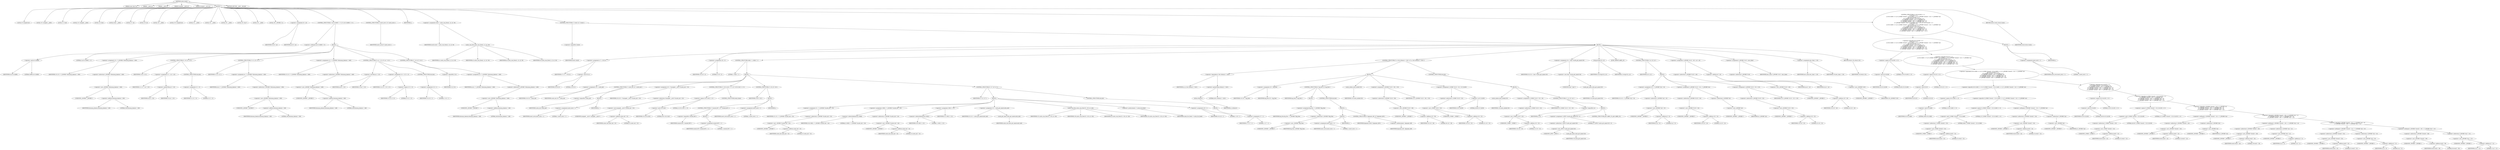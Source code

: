 digraph cache_insert {  
"1000117" [label = "(METHOD,cache_insert)" ]
"1000118" [label = "(PARAM,const char *a1)" ]
"1000119" [label = "(PARAM,__int64 a2)" ]
"1000120" [label = "(PARAM,__int64 a3)" ]
"1000121" [label = "(PARAM,unsigned __int64 a4)" ]
"1000122" [label = "(PARAM,unsigned __int16 a5)" ]
"1000123" [label = "(BLOCK,,)" ]
"1000124" [label = "(LOCAL,v9: unsigned int)" ]
"1000125" [label = "(LOCAL,v10: unsigned __int64)" ]
"1000126" [label = "(LOCAL,v11: bool)" ]
"1000127" [label = "(LOCAL,v13: unsigned __int64)" ]
"1000128" [label = "(LOCAL,v14: bool)" ]
"1000129" [label = "(LOCAL,result: __int64)" ]
"1000130" [label = "(LOCAL,v17: int)" ]
"1000131" [label = "(LOCAL,v18: int)" ]
"1000132" [label = "(LOCAL,v19: __int64)" ]
"1000133" [label = "(LOCAL,v20: unsigned int)" ]
"1000134" [label = "(LOCAL,v21: __int64)" ]
"1000135" [label = "(LOCAL,v22: __int64)" ]
"1000136" [label = "(LOCAL,v23: __int64)" ]
"1000137" [label = "(LOCAL,v24: char *)" ]
"1000138" [label = "(LOCAL,v25: __int64)" ]
"1000139" [label = "(LOCAL,v26: _QWORD [ 2 ])" ]
"1000140" [label = "(<operator>.assignment,v9 = a5)" ]
"1000141" [label = "(IDENTIFIER,v9,v9 = a5)" ]
"1000142" [label = "(IDENTIFIER,a5,v9 = a5)" ]
"1000143" [label = "(CONTROL_STRUCTURE,if ( (a5 & 0x980) != 0 ),if ( (a5 & 0x980) != 0 ))" ]
"1000144" [label = "(<operator>.notEquals,(a5 & 0x980) != 0)" ]
"1000145" [label = "(<operator>.and,a5 & 0x980)" ]
"1000146" [label = "(IDENTIFIER,a5,a5 & 0x980)" ]
"1000147" [label = "(LITERAL,0x980,a5 & 0x980)" ]
"1000148" [label = "(LITERAL,0,(a5 & 0x980) != 0)" ]
"1000149" [label = "(BLOCK,,)" ]
"1000150" [label = "(<operator>.assignment,v10 = *(_QWORD *)(dnsmasq_daemon + 456))" ]
"1000151" [label = "(IDENTIFIER,v10,v10 = *(_QWORD *)(dnsmasq_daemon + 456))" ]
"1000152" [label = "(<operator>.indirection,*(_QWORD *)(dnsmasq_daemon + 456))" ]
"1000153" [label = "(<operator>.cast,(_QWORD *)(dnsmasq_daemon + 456))" ]
"1000154" [label = "(UNKNOWN,_QWORD *,_QWORD *)" ]
"1000155" [label = "(<operator>.addition,dnsmasq_daemon + 456)" ]
"1000156" [label = "(IDENTIFIER,dnsmasq_daemon,dnsmasq_daemon + 456)" ]
"1000157" [label = "(LITERAL,456,dnsmasq_daemon + 456)" ]
"1000158" [label = "(CONTROL_STRUCTURE,if ( v10 ),if ( v10 ))" ]
"1000159" [label = "(IDENTIFIER,v10,if ( v10 ))" ]
"1000160" [label = "(<operator>.assignment,v11 = a4 > v10)" ]
"1000161" [label = "(IDENTIFIER,v11,v11 = a4 > v10)" ]
"1000162" [label = "(<operator>.greaterThan,a4 > v10)" ]
"1000163" [label = "(IDENTIFIER,a4,a4 > v10)" ]
"1000164" [label = "(IDENTIFIER,v10,a4 > v10)" ]
"1000165" [label = "(CONTROL_STRUCTURE,else,else)" ]
"1000166" [label = "(<operator>.assignment,v11 = 0)" ]
"1000167" [label = "(IDENTIFIER,v11,v11 = 0)" ]
"1000168" [label = "(LITERAL,0,v11 = 0)" ]
"1000169" [label = "(CONTROL_STRUCTURE,if ( v11 ),if ( v11 ))" ]
"1000170" [label = "(IDENTIFIER,v11,if ( v11 ))" ]
"1000171" [label = "(<operator>.assignment,a4 = *(_QWORD *)(dnsmasq_daemon + 456))" ]
"1000172" [label = "(IDENTIFIER,a4,a4 = *(_QWORD *)(dnsmasq_daemon + 456))" ]
"1000173" [label = "(<operator>.indirection,*(_QWORD *)(dnsmasq_daemon + 456))" ]
"1000174" [label = "(<operator>.cast,(_QWORD *)(dnsmasq_daemon + 456))" ]
"1000175" [label = "(UNKNOWN,_QWORD *,_QWORD *)" ]
"1000176" [label = "(<operator>.addition,dnsmasq_daemon + 456)" ]
"1000177" [label = "(IDENTIFIER,dnsmasq_daemon,dnsmasq_daemon + 456)" ]
"1000178" [label = "(LITERAL,456,dnsmasq_daemon + 456)" ]
"1000179" [label = "(<operator>.assignment,v13 = *(_QWORD *)(dnsmasq_daemon + 448))" ]
"1000180" [label = "(IDENTIFIER,v13,v13 = *(_QWORD *)(dnsmasq_daemon + 448))" ]
"1000181" [label = "(<operator>.indirection,*(_QWORD *)(dnsmasq_daemon + 448))" ]
"1000182" [label = "(<operator>.cast,(_QWORD *)(dnsmasq_daemon + 448))" ]
"1000183" [label = "(UNKNOWN,_QWORD *,_QWORD *)" ]
"1000184" [label = "(<operator>.addition,dnsmasq_daemon + 448)" ]
"1000185" [label = "(IDENTIFIER,dnsmasq_daemon,dnsmasq_daemon + 448)" ]
"1000186" [label = "(LITERAL,448,dnsmasq_daemon + 448)" ]
"1000187" [label = "(CONTROL_STRUCTURE,if ( a4 < v13 ),if ( a4 < v13 ))" ]
"1000188" [label = "(<operator>.lessThan,a4 < v13)" ]
"1000189" [label = "(IDENTIFIER,a4,a4 < v13)" ]
"1000190" [label = "(IDENTIFIER,v13,a4 < v13)" ]
"1000191" [label = "(<operator>.assignment,v14 = v13 == 0)" ]
"1000192" [label = "(IDENTIFIER,v14,v14 = v13 == 0)" ]
"1000193" [label = "(<operator>.equals,v13 == 0)" ]
"1000194" [label = "(IDENTIFIER,v13,v13 == 0)" ]
"1000195" [label = "(LITERAL,0,v13 == 0)" ]
"1000196" [label = "(CONTROL_STRUCTURE,else,else)" ]
"1000197" [label = "(<operator>.assignment,v14 = 1)" ]
"1000198" [label = "(IDENTIFIER,v14,v14 = 1)" ]
"1000199" [label = "(LITERAL,1,v14 = 1)" ]
"1000200" [label = "(CONTROL_STRUCTURE,if ( !v14 ),if ( !v14 ))" ]
"1000201" [label = "(<operator>.logicalNot,!v14)" ]
"1000202" [label = "(IDENTIFIER,v14,!v14)" ]
"1000203" [label = "(<operator>.assignment,a4 = *(_QWORD *)(dnsmasq_daemon + 448))" ]
"1000204" [label = "(IDENTIFIER,a4,a4 = *(_QWORD *)(dnsmasq_daemon + 448))" ]
"1000205" [label = "(<operator>.indirection,*(_QWORD *)(dnsmasq_daemon + 448))" ]
"1000206" [label = "(<operator>.cast,(_QWORD *)(dnsmasq_daemon + 448))" ]
"1000207" [label = "(UNKNOWN,_QWORD *,_QWORD *)" ]
"1000208" [label = "(<operator>.addition,dnsmasq_daemon + 448)" ]
"1000209" [label = "(IDENTIFIER,dnsmasq_daemon,dnsmasq_daemon + 448)" ]
"1000210" [label = "(LITERAL,448,dnsmasq_daemon + 448)" ]
"1000211" [label = "(CONTROL_STRUCTURE,if ( insert_error ),if ( insert_error ))" ]
"1000212" [label = "(IDENTIFIER,insert_error,if ( insert_error ))" ]
"1000213" [label = "(IDENTIFIER,L,)" ]
"1000214" [label = "(<operator>.assignment,result = cache_scan_free(a1, a2, a3, v9))" ]
"1000215" [label = "(IDENTIFIER,result,result = cache_scan_free(a1, a2, a3, v9))" ]
"1000216" [label = "(cache_scan_free,cache_scan_free(a1, a2, a3, v9))" ]
"1000217" [label = "(IDENTIFIER,a1,cache_scan_free(a1, a2, a3, v9))" ]
"1000218" [label = "(IDENTIFIER,a2,cache_scan_free(a1, a2, a3, v9))" ]
"1000219" [label = "(IDENTIFIER,a3,cache_scan_free(a1, a2, a3, v9))" ]
"1000220" [label = "(IDENTIFIER,v9,cache_scan_free(a1, a2, a3, v9))" ]
"1000221" [label = "(CONTROL_STRUCTURE,if ( !result ),if ( !result ))" ]
"1000222" [label = "(<operator>.logicalNot,!result)" ]
"1000223" [label = "(IDENTIFIER,result,!result)" ]
"1000224" [label = "(BLOCK,,)" ]
"1000225" [label = "(<operator>.assignment,v17 = v9 & 4)" ]
"1000226" [label = "(IDENTIFIER,v17,v17 = v9 & 4)" ]
"1000227" [label = "(<operator>.and,v9 & 4)" ]
"1000228" [label = "(IDENTIFIER,v9,v9 & 4)" ]
"1000229" [label = "(LITERAL,4,v9 & 4)" ]
"1000230" [label = "(<operator>.assignment,v18 = 0)" ]
"1000231" [label = "(IDENTIFIER,v18,v18 = 0)" ]
"1000232" [label = "(LITERAL,0,v18 = 0)" ]
"1000233" [label = "(CONTROL_STRUCTURE,while ( 1 ),while ( 1 ))" ]
"1000234" [label = "(LITERAL,1,while ( 1 ))" ]
"1000235" [label = "(BLOCK,,)" ]
"1000236" [label = "(<operator>.assignment,v19 = cache_tail)" ]
"1000237" [label = "(IDENTIFIER,v19,v19 = cache_tail)" ]
"1000238" [label = "(IDENTIFIER,cache_tail,v19 = cache_tail)" ]
"1000239" [label = "(CONTROL_STRUCTURE,if ( !cache_tail ),if ( !cache_tail ))" ]
"1000240" [label = "(<operator>.logicalNot,!cache_tail)" ]
"1000241" [label = "(IDENTIFIER,cache_tail,!cache_tail)" ]
"1000242" [label = "(BLOCK,,)" ]
"1000243" [label = "(<operator>.assignment,insert_error = 1)" ]
"1000244" [label = "(IDENTIFIER,insert_error,insert_error = 1)" ]
"1000245" [label = "(LITERAL,1,insert_error = 1)" ]
"1000246" [label = "(IDENTIFIER,L,)" ]
"1000247" [label = "(<operator>.assignment,v20 = *(unsigned __int16 *)(cache_tail + 52))" ]
"1000248" [label = "(IDENTIFIER,v20,v20 = *(unsigned __int16 *)(cache_tail + 52))" ]
"1000249" [label = "(<operator>.indirection,*(unsigned __int16 *)(cache_tail + 52))" ]
"1000250" [label = "(<operator>.cast,(unsigned __int16 *)(cache_tail + 52))" ]
"1000251" [label = "(UNKNOWN,unsigned __int16 *,unsigned __int16 *)" ]
"1000252" [label = "(<operator>.addition,cache_tail + 52)" ]
"1000253" [label = "(IDENTIFIER,cache_tail,cache_tail + 52)" ]
"1000254" [label = "(LITERAL,52,cache_tail + 52)" ]
"1000255" [label = "(CONTROL_STRUCTURE,if ( (v20 & 0xC) == 0 ),if ( (v20 & 0xC) == 0 ))" ]
"1000256" [label = "(<operator>.equals,(v20 & 0xC) == 0)" ]
"1000257" [label = "(<operator>.and,v20 & 0xC)" ]
"1000258" [label = "(IDENTIFIER,v20,v20 & 0xC)" ]
"1000259" [label = "(LITERAL,0xC,v20 & 0xC)" ]
"1000260" [label = "(LITERAL,0,(v20 & 0xC) == 0)" ]
"1000261" [label = "(CONTROL_STRUCTURE,break;,break;)" ]
"1000262" [label = "(CONTROL_STRUCTURE,if ( v18 ),if ( v18 ))" ]
"1000263" [label = "(IDENTIFIER,v18,if ( v18 ))" ]
"1000264" [label = "(BLOCK,,)" ]
"1000265" [label = "(CONTROL_STRUCTURE,if ( !warned_9671 ),if ( !warned_9671 ))" ]
"1000266" [label = "(<operator>.logicalNot,!warned_9671)" ]
"1000267" [label = "(IDENTIFIER,warned_9671,!warned_9671)" ]
"1000268" [label = "(BLOCK,,)" ]
"1000269" [label = "(<operator>.assignment,warned_9671 = 1)" ]
"1000270" [label = "(IDENTIFIER,warned_9671,warned_9671 = 1)" ]
"1000271" [label = "(LITERAL,1,warned_9671 = 1)" ]
"1000272" [label = "(<operator>.assignment,insert_error = 1)" ]
"1000273" [label = "(IDENTIFIER,insert_error,insert_error = 1)" ]
"1000274" [label = "(LITERAL,1,insert_error = 1)" ]
"1000275" [label = "(IDENTIFIER,L,)" ]
"1000276" [label = "(CONTROL_STRUCTURE,if ( v17 ),if ( v17 ))" ]
"1000277" [label = "(IDENTIFIER,v17,if ( v17 ))" ]
"1000278" [label = "(BLOCK,,)" ]
"1000279" [label = "(<operator>.assignment,v21 = *(_QWORD *)(cache_tail + 32))" ]
"1000280" [label = "(IDENTIFIER,v21,v21 = *(_QWORD *)(cache_tail + 32))" ]
"1000281" [label = "(<operator>.indirection,*(_QWORD *)(cache_tail + 32))" ]
"1000282" [label = "(<operator>.cast,(_QWORD *)(cache_tail + 32))" ]
"1000283" [label = "(UNKNOWN,_QWORD *,_QWORD *)" ]
"1000284" [label = "(<operator>.addition,cache_tail + 32)" ]
"1000285" [label = "(IDENTIFIER,cache_tail,cache_tail + 32)" ]
"1000286" [label = "(LITERAL,32,cache_tail + 32)" ]
"1000287" [label = "(<operator>.assignment,v26[0] = *(_QWORD *)(cache_tail + 24))" ]
"1000288" [label = "(<operator>.indirectIndexAccess,v26[0])" ]
"1000289" [label = "(IDENTIFIER,v26,v26[0] = *(_QWORD *)(cache_tail + 24))" ]
"1000290" [label = "(LITERAL,0,v26[0] = *(_QWORD *)(cache_tail + 24))" ]
"1000291" [label = "(<operator>.indirection,*(_QWORD *)(cache_tail + 24))" ]
"1000292" [label = "(<operator>.cast,(_QWORD *)(cache_tail + 24))" ]
"1000293" [label = "(UNKNOWN,_QWORD *,_QWORD *)" ]
"1000294" [label = "(<operator>.addition,cache_tail + 24)" ]
"1000295" [label = "(IDENTIFIER,cache_tail,cache_tail + 24)" ]
"1000296" [label = "(LITERAL,24,cache_tail + 24)" ]
"1000297" [label = "(<operator>.assignment,v26[1] = v21)" ]
"1000298" [label = "(<operator>.indirectIndexAccess,v26[1])" ]
"1000299" [label = "(IDENTIFIER,v26,v26[1] = v21)" ]
"1000300" [label = "(LITERAL,1,v26[1] = v21)" ]
"1000301" [label = "(IDENTIFIER,v21,v26[1] = v21)" ]
"1000302" [label = "(<operator>.assignment,v22 = cache_get_name(cache_tail))" ]
"1000303" [label = "(IDENTIFIER,v22,v22 = cache_get_name(cache_tail))" ]
"1000304" [label = "(cache_get_name,cache_get_name(cache_tail))" ]
"1000305" [label = "(IDENTIFIER,cache_tail,cache_get_name(cache_tail))" ]
"1000306" [label = "(cache_scan_free,cache_scan_free(v22, v26, a3, v20))" ]
"1000307" [label = "(IDENTIFIER,v22,cache_scan_free(v22, v26, a3, v20))" ]
"1000308" [label = "(IDENTIFIER,v26,cache_scan_free(v22, v26, a3, v20))" ]
"1000309" [label = "(IDENTIFIER,a3,cache_scan_free(v22, v26, a3, v20))" ]
"1000310" [label = "(IDENTIFIER,v20,cache_scan_free(v22, v26, a3, v20))" ]
"1000311" [label = "(<operator>.preIncrement,++cache_live_freed)" ]
"1000312" [label = "(IDENTIFIER,cache_live_freed,++cache_live_freed)" ]
"1000313" [label = "(<operator>.assignment,v18 = 1)" ]
"1000314" [label = "(IDENTIFIER,v18,v18 = 1)" ]
"1000315" [label = "(LITERAL,1,v18 = 1)" ]
"1000316" [label = "(CONTROL_STRUCTURE,else,else)" ]
"1000317" [label = "(BLOCK,,)" ]
"1000318" [label = "(<operator>.assignment,v17 = 1)" ]
"1000319" [label = "(IDENTIFIER,v17,v17 = 1)" ]
"1000320" [label = "(LITERAL,1,v17 = 1)" ]
"1000321" [label = "(CONTROL_STRUCTURE,if ( a1 && strlen(a1) > 0x31 ),if ( a1 && strlen(a1) > 0x31 ))" ]
"1000322" [label = "(<operator>.logicalAnd,a1 && strlen(a1) > 0x31)" ]
"1000323" [label = "(IDENTIFIER,a1,a1 && strlen(a1) > 0x31)" ]
"1000324" [label = "(<operator>.greaterThan,strlen(a1) > 0x31)" ]
"1000325" [label = "(strlen,strlen(a1))" ]
"1000326" [label = "(IDENTIFIER,a1,strlen(a1))" ]
"1000327" [label = "(LITERAL,0x31,strlen(a1) > 0x31)" ]
"1000328" [label = "(BLOCK,,)" ]
"1000329" [label = "(<operator>.assignment,v23 = big_free)" ]
"1000330" [label = "(IDENTIFIER,v23,v23 = big_free)" ]
"1000331" [label = "(IDENTIFIER,big_free,v23 = big_free)" ]
"1000332" [label = "(CONTROL_STRUCTURE,if ( big_free ),if ( big_free ))" ]
"1000333" [label = "(IDENTIFIER,big_free,if ( big_free ))" ]
"1000334" [label = "(BLOCK,,)" ]
"1000335" [label = "(<operator>.assignment,big_free = *(_QWORD *)big_free)" ]
"1000336" [label = "(IDENTIFIER,big_free,big_free = *(_QWORD *)big_free)" ]
"1000337" [label = "(<operator>.indirection,*(_QWORD *)big_free)" ]
"1000338" [label = "(<operator>.cast,(_QWORD *)big_free)" ]
"1000339" [label = "(UNKNOWN,_QWORD *,_QWORD *)" ]
"1000340" [label = "(IDENTIFIER,big_free,(_QWORD *)big_free)" ]
"1000341" [label = "(CONTROL_STRUCTURE,else,else)" ]
"1000342" [label = "(BLOCK,,)" ]
"1000343" [label = "(BLOCK,,)" ]
"1000344" [label = "(<operator>.assignment,insert_error = 1)" ]
"1000345" [label = "(IDENTIFIER,insert_error,insert_error = 1)" ]
"1000346" [label = "(LITERAL,1,insert_error = 1)" ]
"1000347" [label = "(IDENTIFIER,L,)" ]
"1000348" [label = "(CONTROL_STRUCTURE,if ( bignames_left ),if ( bignames_left ))" ]
"1000349" [label = "(IDENTIFIER,bignames_left,if ( bignames_left ))" ]
"1000350" [label = "(<operator>.preDecrement,--bignames_left)" ]
"1000351" [label = "(IDENTIFIER,bignames_left,--bignames_left)" ]
"1000352" [label = "(cache_unlink,cache_unlink(v19))" ]
"1000353" [label = "(IDENTIFIER,v19,cache_unlink(v19))" ]
"1000354" [label = "(<operator>.assignment,*(_QWORD *)(v19 + 56) = v23)" ]
"1000355" [label = "(<operator>.indirection,*(_QWORD *)(v19 + 56))" ]
"1000356" [label = "(<operator>.cast,(_QWORD *)(v19 + 56))" ]
"1000357" [label = "(UNKNOWN,_QWORD *,_QWORD *)" ]
"1000358" [label = "(<operator>.addition,v19 + 56)" ]
"1000359" [label = "(IDENTIFIER,v19,v19 + 56)" ]
"1000360" [label = "(LITERAL,56,v19 + 56)" ]
"1000361" [label = "(IDENTIFIER,v23,*(_QWORD *)(v19 + 56) = v23)" ]
"1000362" [label = "(<operator>.assignment,*(_WORD *)(v19 + 52) = v9 | 0x200)" ]
"1000363" [label = "(<operator>.indirection,*(_WORD *)(v19 + 52))" ]
"1000364" [label = "(<operator>.cast,(_WORD *)(v19 + 52))" ]
"1000365" [label = "(UNKNOWN,_WORD *,_WORD *)" ]
"1000366" [label = "(<operator>.addition,v19 + 52)" ]
"1000367" [label = "(IDENTIFIER,v19,v19 + 52)" ]
"1000368" [label = "(LITERAL,52,v19 + 52)" ]
"1000369" [label = "(<operator>.or,v9 | 0x200)" ]
"1000370" [label = "(IDENTIFIER,v9,v9 | 0x200)" ]
"1000371" [label = "(LITERAL,0x200,v9 | 0x200)" ]
"1000372" [label = "(CONTROL_STRUCTURE,else,else)" ]
"1000373" [label = "(BLOCK,,)" ]
"1000374" [label = "(cache_unlink,cache_unlink(v19))" ]
"1000375" [label = "(IDENTIFIER,v19,cache_unlink(v19))" ]
"1000376" [label = "(<operator>.assignment,*(_WORD *)(v19 + 52) = v9)" ]
"1000377" [label = "(<operator>.indirection,*(_WORD *)(v19 + 52))" ]
"1000378" [label = "(<operator>.cast,(_WORD *)(v19 + 52))" ]
"1000379" [label = "(UNKNOWN,_WORD *,_WORD *)" ]
"1000380" [label = "(<operator>.addition,v19 + 52)" ]
"1000381" [label = "(IDENTIFIER,v19,v19 + 52)" ]
"1000382" [label = "(LITERAL,52,v19 + 52)" ]
"1000383" [label = "(IDENTIFIER,v9,*(_WORD *)(v19 + 52) = v9)" ]
"1000384" [label = "(CONTROL_STRUCTURE,if ( !a1 ),if ( !a1 ))" ]
"1000385" [label = "(<operator>.logicalNot,!a1)" ]
"1000386" [label = "(IDENTIFIER,a1,!a1)" ]
"1000387" [label = "(BLOCK,,)" ]
"1000388" [label = "(<operator>.assignment,*(_BYTE *)cache_get_name(v19) = 0)" ]
"1000389" [label = "(<operator>.indirection,*(_BYTE *)cache_get_name(v19))" ]
"1000390" [label = "(<operator>.cast,(_BYTE *)cache_get_name(v19))" ]
"1000391" [label = "(UNKNOWN,_BYTE *,_BYTE *)" ]
"1000392" [label = "(cache_get_name,cache_get_name(v19))" ]
"1000393" [label = "(IDENTIFIER,v19,cache_get_name(v19))" ]
"1000394" [label = "(LITERAL,0,*(_BYTE *)cache_get_name(v19) = 0)" ]
"1000395" [label = "(CONTROL_STRUCTURE,goto LABEL_55;,goto LABEL_55;)" ]
"1000396" [label = "(<operator>.assignment,v24 = (char *)cache_get_name(v19))" ]
"1000397" [label = "(IDENTIFIER,v24,v24 = (char *)cache_get_name(v19))" ]
"1000398" [label = "(<operator>.cast,(char *)cache_get_name(v19))" ]
"1000399" [label = "(UNKNOWN,char *,char *)" ]
"1000400" [label = "(cache_get_name,cache_get_name(v19))" ]
"1000401" [label = "(IDENTIFIER,v19,cache_get_name(v19))" ]
"1000402" [label = "(strcpy,strcpy(v24, a1))" ]
"1000403" [label = "(IDENTIFIER,v24,strcpy(v24, a1))" ]
"1000404" [label = "(IDENTIFIER,a1,strcpy(v24, a1))" ]
"1000405" [label = "(JUMP_TARGET,LABEL_55)" ]
"1000406" [label = "(CONTROL_STRUCTURE,if ( a2 ),if ( a2 ))" ]
"1000407" [label = "(IDENTIFIER,a2,if ( a2 ))" ]
"1000408" [label = "(BLOCK,,)" ]
"1000409" [label = "(<operator>.assignment,v25 = *(_QWORD *)(a2 + 8))" ]
"1000410" [label = "(IDENTIFIER,v25,v25 = *(_QWORD *)(a2 + 8))" ]
"1000411" [label = "(<operator>.indirection,*(_QWORD *)(a2 + 8))" ]
"1000412" [label = "(<operator>.cast,(_QWORD *)(a2 + 8))" ]
"1000413" [label = "(UNKNOWN,_QWORD *,_QWORD *)" ]
"1000414" [label = "(<operator>.addition,a2 + 8)" ]
"1000415" [label = "(IDENTIFIER,a2,a2 + 8)" ]
"1000416" [label = "(LITERAL,8,a2 + 8)" ]
"1000417" [label = "(<operator>.assignment,*(_QWORD *)(v19 + 24) = *(_QWORD *)a2)" ]
"1000418" [label = "(<operator>.indirection,*(_QWORD *)(v19 + 24))" ]
"1000419" [label = "(<operator>.cast,(_QWORD *)(v19 + 24))" ]
"1000420" [label = "(UNKNOWN,_QWORD *,_QWORD *)" ]
"1000421" [label = "(<operator>.addition,v19 + 24)" ]
"1000422" [label = "(IDENTIFIER,v19,v19 + 24)" ]
"1000423" [label = "(LITERAL,24,v19 + 24)" ]
"1000424" [label = "(<operator>.indirection,*(_QWORD *)a2)" ]
"1000425" [label = "(<operator>.cast,(_QWORD *)a2)" ]
"1000426" [label = "(UNKNOWN,_QWORD *,_QWORD *)" ]
"1000427" [label = "(IDENTIFIER,a2,(_QWORD *)a2)" ]
"1000428" [label = "(<operator>.assignment,*(_QWORD *)(v19 + 32) = v25)" ]
"1000429" [label = "(<operator>.indirection,*(_QWORD *)(v19 + 32))" ]
"1000430" [label = "(<operator>.cast,(_QWORD *)(v19 + 32))" ]
"1000431" [label = "(UNKNOWN,_QWORD *,_QWORD *)" ]
"1000432" [label = "(<operator>.addition,v19 + 32)" ]
"1000433" [label = "(IDENTIFIER,v19,v19 + 32)" ]
"1000434" [label = "(LITERAL,32,v19 + 32)" ]
"1000435" [label = "(IDENTIFIER,v25,*(_QWORD *)(v19 + 32) = v25)" ]
"1000436" [label = "(<operator>.assignment,*(_QWORD *)(v19 + 40) = a4 + a3)" ]
"1000437" [label = "(<operator>.indirection,*(_QWORD *)(v19 + 40))" ]
"1000438" [label = "(<operator>.cast,(_QWORD *)(v19 + 40))" ]
"1000439" [label = "(UNKNOWN,_QWORD *,_QWORD *)" ]
"1000440" [label = "(<operator>.addition,v19 + 40)" ]
"1000441" [label = "(IDENTIFIER,v19,v19 + 40)" ]
"1000442" [label = "(LITERAL,40,v19 + 40)" ]
"1000443" [label = "(<operator>.addition,a4 + a3)" ]
"1000444" [label = "(IDENTIFIER,a4,a4 + a3)" ]
"1000445" [label = "(IDENTIFIER,a3,a4 + a3)" ]
"1000446" [label = "(<operator>.assignment,*(_QWORD *)v19 = new_chain)" ]
"1000447" [label = "(<operator>.indirection,*(_QWORD *)v19)" ]
"1000448" [label = "(<operator>.cast,(_QWORD *)v19)" ]
"1000449" [label = "(UNKNOWN,_QWORD *,_QWORD *)" ]
"1000450" [label = "(IDENTIFIER,v19,(_QWORD *)v19)" ]
"1000451" [label = "(IDENTIFIER,new_chain,*(_QWORD *)v19 = new_chain)" ]
"1000452" [label = "(<operator>.assignment,new_chain = v19)" ]
"1000453" [label = "(IDENTIFIER,new_chain,new_chain = v19)" ]
"1000454" [label = "(IDENTIFIER,v19,new_chain = v19)" ]
"1000455" [label = "(RETURN,return v19;,return v19;)" ]
"1000456" [label = "(IDENTIFIER,v19,return v19;)" ]
"1000457" [label = "(CONTROL_STRUCTURE,if ( (v9 & 0x180) == 0\n    || (v9 & 8) == 0\n    || ((v9 & 0x80) == 0 || (*(_WORD *)(result + 52) & 0x80) == 0 || *(_DWORD *)(result + 24) != *(_DWORD *)a2)\n    && ((v9 & 0x100) == 0\n     || (*(_WORD *)(result + 52) & 0x100) == 0\n     || *(_DWORD *)(result + 24) != *(_DWORD *)a2\n     || *(_DWORD *)(result + 28) != *(_DWORD *)(a2 + 4)\n     || *(_DWORD *)(result + 32) != *(_DWORD *)(a2 + 8)\n     || *(_DWORD *)(result + 36) != *(_DWORD *)(a2 + 12)) ),if ( (v9 & 0x180) == 0\n    || (v9 & 8) == 0\n    || ((v9 & 0x80) == 0 || (*(_WORD *)(result + 52) & 0x80) == 0 || *(_DWORD *)(result + 24) != *(_DWORD *)a2)\n    && ((v9 & 0x100) == 0\n     || (*(_WORD *)(result + 52) & 0x100) == 0\n     || *(_DWORD *)(result + 24) != *(_DWORD *)a2\n     || *(_DWORD *)(result + 28) != *(_DWORD *)(a2 + 4)\n     || *(_DWORD *)(result + 32) != *(_DWORD *)(a2 + 8)\n     || *(_DWORD *)(result + 36) != *(_DWORD *)(a2 + 12)) ))" ]
"1000458" [label = "(<operator>.logicalOr,(v9 & 0x180) == 0\n    || (v9 & 8) == 0\n    || ((v9 & 0x80) == 0 || (*(_WORD *)(result + 52) & 0x80) == 0 || *(_DWORD *)(result + 24) != *(_DWORD *)a2)\n    && ((v9 & 0x100) == 0\n     || (*(_WORD *)(result + 52) & 0x100) == 0\n     || *(_DWORD *)(result + 24) != *(_DWORD *)a2\n     || *(_DWORD *)(result + 28) != *(_DWORD *)(a2 + 4)\n     || *(_DWORD *)(result + 32) != *(_DWORD *)(a2 + 8)\n     || *(_DWORD *)(result + 36) != *(_DWORD *)(a2 + 12)))" ]
"1000459" [label = "(<operator>.equals,(v9 & 0x180) == 0)" ]
"1000460" [label = "(<operator>.and,v9 & 0x180)" ]
"1000461" [label = "(IDENTIFIER,v9,v9 & 0x180)" ]
"1000462" [label = "(LITERAL,0x180,v9 & 0x180)" ]
"1000463" [label = "(LITERAL,0,(v9 & 0x180) == 0)" ]
"1000464" [label = "(<operator>.logicalOr,(v9 & 8) == 0\n    || ((v9 & 0x80) == 0 || (*(_WORD *)(result + 52) & 0x80) == 0 || *(_DWORD *)(result + 24) != *(_DWORD *)a2)\n    && ((v9 & 0x100) == 0\n     || (*(_WORD *)(result + 52) & 0x100) == 0\n     || *(_DWORD *)(result + 24) != *(_DWORD *)a2\n     || *(_DWORD *)(result + 28) != *(_DWORD *)(a2 + 4)\n     || *(_DWORD *)(result + 32) != *(_DWORD *)(a2 + 8)\n     || *(_DWORD *)(result + 36) != *(_DWORD *)(a2 + 12)))" ]
"1000465" [label = "(<operator>.equals,(v9 & 8) == 0)" ]
"1000466" [label = "(<operator>.and,v9 & 8)" ]
"1000467" [label = "(IDENTIFIER,v9,v9 & 8)" ]
"1000468" [label = "(LITERAL,8,v9 & 8)" ]
"1000469" [label = "(LITERAL,0,(v9 & 8) == 0)" ]
"1000470" [label = "(<operator>.logicalAnd,((v9 & 0x80) == 0 || (*(_WORD *)(result + 52) & 0x80) == 0 || *(_DWORD *)(result + 24) != *(_DWORD *)a2)\n    && ((v9 & 0x100) == 0\n     || (*(_WORD *)(result + 52) & 0x100) == 0\n     || *(_DWORD *)(result + 24) != *(_DWORD *)a2\n     || *(_DWORD *)(result + 28) != *(_DWORD *)(a2 + 4)\n     || *(_DWORD *)(result + 32) != *(_DWORD *)(a2 + 8)\n     || *(_DWORD *)(result + 36) != *(_DWORD *)(a2 + 12)))" ]
"1000471" [label = "(<operator>.logicalOr,(v9 & 0x80) == 0 || (*(_WORD *)(result + 52) & 0x80) == 0 || *(_DWORD *)(result + 24) != *(_DWORD *)a2)" ]
"1000472" [label = "(<operator>.equals,(v9 & 0x80) == 0)" ]
"1000473" [label = "(<operator>.and,v9 & 0x80)" ]
"1000474" [label = "(IDENTIFIER,v9,v9 & 0x80)" ]
"1000475" [label = "(LITERAL,0x80,v9 & 0x80)" ]
"1000476" [label = "(LITERAL,0,(v9 & 0x80) == 0)" ]
"1000477" [label = "(<operator>.logicalOr,(*(_WORD *)(result + 52) & 0x80) == 0 || *(_DWORD *)(result + 24) != *(_DWORD *)a2)" ]
"1000478" [label = "(<operator>.equals,(*(_WORD *)(result + 52) & 0x80) == 0)" ]
"1000479" [label = "(<operator>.and,*(_WORD *)(result + 52) & 0x80)" ]
"1000480" [label = "(<operator>.indirection,*(_WORD *)(result + 52))" ]
"1000481" [label = "(<operator>.cast,(_WORD *)(result + 52))" ]
"1000482" [label = "(UNKNOWN,_WORD *,_WORD *)" ]
"1000483" [label = "(<operator>.addition,result + 52)" ]
"1000484" [label = "(IDENTIFIER,result,result + 52)" ]
"1000485" [label = "(LITERAL,52,result + 52)" ]
"1000486" [label = "(LITERAL,0x80,*(_WORD *)(result + 52) & 0x80)" ]
"1000487" [label = "(LITERAL,0,(*(_WORD *)(result + 52) & 0x80) == 0)" ]
"1000488" [label = "(<operator>.notEquals,*(_DWORD *)(result + 24) != *(_DWORD *)a2)" ]
"1000489" [label = "(<operator>.indirection,*(_DWORD *)(result + 24))" ]
"1000490" [label = "(<operator>.cast,(_DWORD *)(result + 24))" ]
"1000491" [label = "(UNKNOWN,_DWORD *,_DWORD *)" ]
"1000492" [label = "(<operator>.addition,result + 24)" ]
"1000493" [label = "(IDENTIFIER,result,result + 24)" ]
"1000494" [label = "(LITERAL,24,result + 24)" ]
"1000495" [label = "(<operator>.indirection,*(_DWORD *)a2)" ]
"1000496" [label = "(<operator>.cast,(_DWORD *)a2)" ]
"1000497" [label = "(UNKNOWN,_DWORD *,_DWORD *)" ]
"1000498" [label = "(IDENTIFIER,a2,(_DWORD *)a2)" ]
"1000499" [label = "(<operator>.logicalOr,(v9 & 0x100) == 0\n     || (*(_WORD *)(result + 52) & 0x100) == 0\n     || *(_DWORD *)(result + 24) != *(_DWORD *)a2\n     || *(_DWORD *)(result + 28) != *(_DWORD *)(a2 + 4)\n     || *(_DWORD *)(result + 32) != *(_DWORD *)(a2 + 8)\n     || *(_DWORD *)(result + 36) != *(_DWORD *)(a2 + 12))" ]
"1000500" [label = "(<operator>.equals,(v9 & 0x100) == 0)" ]
"1000501" [label = "(<operator>.and,v9 & 0x100)" ]
"1000502" [label = "(IDENTIFIER,v9,v9 & 0x100)" ]
"1000503" [label = "(LITERAL,0x100,v9 & 0x100)" ]
"1000504" [label = "(LITERAL,0,(v9 & 0x100) == 0)" ]
"1000505" [label = "(<operator>.logicalOr,(*(_WORD *)(result + 52) & 0x100) == 0\n     || *(_DWORD *)(result + 24) != *(_DWORD *)a2\n     || *(_DWORD *)(result + 28) != *(_DWORD *)(a2 + 4)\n     || *(_DWORD *)(result + 32) != *(_DWORD *)(a2 + 8)\n     || *(_DWORD *)(result + 36) != *(_DWORD *)(a2 + 12))" ]
"1000506" [label = "(<operator>.equals,(*(_WORD *)(result + 52) & 0x100) == 0)" ]
"1000507" [label = "(<operator>.and,*(_WORD *)(result + 52) & 0x100)" ]
"1000508" [label = "(<operator>.indirection,*(_WORD *)(result + 52))" ]
"1000509" [label = "(<operator>.cast,(_WORD *)(result + 52))" ]
"1000510" [label = "(UNKNOWN,_WORD *,_WORD *)" ]
"1000511" [label = "(<operator>.addition,result + 52)" ]
"1000512" [label = "(IDENTIFIER,result,result + 52)" ]
"1000513" [label = "(LITERAL,52,result + 52)" ]
"1000514" [label = "(LITERAL,0x100,*(_WORD *)(result + 52) & 0x100)" ]
"1000515" [label = "(LITERAL,0,(*(_WORD *)(result + 52) & 0x100) == 0)" ]
"1000516" [label = "(<operator>.logicalOr,*(_DWORD *)(result + 24) != *(_DWORD *)a2\n     || *(_DWORD *)(result + 28) != *(_DWORD *)(a2 + 4)\n     || *(_DWORD *)(result + 32) != *(_DWORD *)(a2 + 8)\n     || *(_DWORD *)(result + 36) != *(_DWORD *)(a2 + 12))" ]
"1000517" [label = "(<operator>.notEquals,*(_DWORD *)(result + 24) != *(_DWORD *)a2)" ]
"1000518" [label = "(<operator>.indirection,*(_DWORD *)(result + 24))" ]
"1000519" [label = "(<operator>.cast,(_DWORD *)(result + 24))" ]
"1000520" [label = "(UNKNOWN,_DWORD *,_DWORD *)" ]
"1000521" [label = "(<operator>.addition,result + 24)" ]
"1000522" [label = "(IDENTIFIER,result,result + 24)" ]
"1000523" [label = "(LITERAL,24,result + 24)" ]
"1000524" [label = "(<operator>.indirection,*(_DWORD *)a2)" ]
"1000525" [label = "(<operator>.cast,(_DWORD *)a2)" ]
"1000526" [label = "(UNKNOWN,_DWORD *,_DWORD *)" ]
"1000527" [label = "(IDENTIFIER,a2,(_DWORD *)a2)" ]
"1000528" [label = "(<operator>.logicalOr,*(_DWORD *)(result + 28) != *(_DWORD *)(a2 + 4)\n     || *(_DWORD *)(result + 32) != *(_DWORD *)(a2 + 8)\n     || *(_DWORD *)(result + 36) != *(_DWORD *)(a2 + 12))" ]
"1000529" [label = "(<operator>.notEquals,*(_DWORD *)(result + 28) != *(_DWORD *)(a2 + 4))" ]
"1000530" [label = "(<operator>.indirection,*(_DWORD *)(result + 28))" ]
"1000531" [label = "(<operator>.cast,(_DWORD *)(result + 28))" ]
"1000532" [label = "(UNKNOWN,_DWORD *,_DWORD *)" ]
"1000533" [label = "(<operator>.addition,result + 28)" ]
"1000534" [label = "(IDENTIFIER,result,result + 28)" ]
"1000535" [label = "(LITERAL,28,result + 28)" ]
"1000536" [label = "(<operator>.indirection,*(_DWORD *)(a2 + 4))" ]
"1000537" [label = "(<operator>.cast,(_DWORD *)(a2 + 4))" ]
"1000538" [label = "(UNKNOWN,_DWORD *,_DWORD *)" ]
"1000539" [label = "(<operator>.addition,a2 + 4)" ]
"1000540" [label = "(IDENTIFIER,a2,a2 + 4)" ]
"1000541" [label = "(LITERAL,4,a2 + 4)" ]
"1000542" [label = "(<operator>.logicalOr,*(_DWORD *)(result + 32) != *(_DWORD *)(a2 + 8)\n     || *(_DWORD *)(result + 36) != *(_DWORD *)(a2 + 12))" ]
"1000543" [label = "(<operator>.notEquals,*(_DWORD *)(result + 32) != *(_DWORD *)(a2 + 8))" ]
"1000544" [label = "(<operator>.indirection,*(_DWORD *)(result + 32))" ]
"1000545" [label = "(<operator>.cast,(_DWORD *)(result + 32))" ]
"1000546" [label = "(UNKNOWN,_DWORD *,_DWORD *)" ]
"1000547" [label = "(<operator>.addition,result + 32)" ]
"1000548" [label = "(IDENTIFIER,result,result + 32)" ]
"1000549" [label = "(LITERAL,32,result + 32)" ]
"1000550" [label = "(<operator>.indirection,*(_DWORD *)(a2 + 8))" ]
"1000551" [label = "(<operator>.cast,(_DWORD *)(a2 + 8))" ]
"1000552" [label = "(UNKNOWN,_DWORD *,_DWORD *)" ]
"1000553" [label = "(<operator>.addition,a2 + 8)" ]
"1000554" [label = "(IDENTIFIER,a2,a2 + 8)" ]
"1000555" [label = "(LITERAL,8,a2 + 8)" ]
"1000556" [label = "(<operator>.notEquals,*(_DWORD *)(result + 36) != *(_DWORD *)(a2 + 12))" ]
"1000557" [label = "(<operator>.indirection,*(_DWORD *)(result + 36))" ]
"1000558" [label = "(<operator>.cast,(_DWORD *)(result + 36))" ]
"1000559" [label = "(UNKNOWN,_DWORD *,_DWORD *)" ]
"1000560" [label = "(<operator>.addition,result + 36)" ]
"1000561" [label = "(IDENTIFIER,result,result + 36)" ]
"1000562" [label = "(LITERAL,36,result + 36)" ]
"1000563" [label = "(<operator>.indirection,*(_DWORD *)(a2 + 12))" ]
"1000564" [label = "(<operator>.cast,(_DWORD *)(a2 + 12))" ]
"1000565" [label = "(UNKNOWN,_DWORD *,_DWORD *)" ]
"1000566" [label = "(<operator>.addition,a2 + 12)" ]
"1000567" [label = "(IDENTIFIER,a2,a2 + 12)" ]
"1000568" [label = "(LITERAL,12,a2 + 12)" ]
"1000569" [label = "(BLOCK,,)" ]
"1000570" [label = "(<operator>.assignment,insert_error = 1)" ]
"1000571" [label = "(IDENTIFIER,insert_error,insert_error = 1)" ]
"1000572" [label = "(LITERAL,1,insert_error = 1)" ]
"1000573" [label = "(IDENTIFIER,L,)" ]
"1000574" [label = "(RETURN,return result;,return result;)" ]
"1000575" [label = "(IDENTIFIER,result,return result;)" ]
"1000576" [label = "(METHOD_RETURN,__int64 __fastcall)" ]
  "1000117" -> "1000118" 
  "1000117" -> "1000119" 
  "1000117" -> "1000120" 
  "1000117" -> "1000121" 
  "1000117" -> "1000122" 
  "1000117" -> "1000123" 
  "1000117" -> "1000576" 
  "1000123" -> "1000124" 
  "1000123" -> "1000125" 
  "1000123" -> "1000126" 
  "1000123" -> "1000127" 
  "1000123" -> "1000128" 
  "1000123" -> "1000129" 
  "1000123" -> "1000130" 
  "1000123" -> "1000131" 
  "1000123" -> "1000132" 
  "1000123" -> "1000133" 
  "1000123" -> "1000134" 
  "1000123" -> "1000135" 
  "1000123" -> "1000136" 
  "1000123" -> "1000137" 
  "1000123" -> "1000138" 
  "1000123" -> "1000139" 
  "1000123" -> "1000140" 
  "1000123" -> "1000143" 
  "1000123" -> "1000211" 
  "1000123" -> "1000213" 
  "1000123" -> "1000214" 
  "1000123" -> "1000221" 
  "1000123" -> "1000457" 
  "1000123" -> "1000574" 
  "1000140" -> "1000141" 
  "1000140" -> "1000142" 
  "1000143" -> "1000144" 
  "1000143" -> "1000149" 
  "1000144" -> "1000145" 
  "1000144" -> "1000148" 
  "1000145" -> "1000146" 
  "1000145" -> "1000147" 
  "1000149" -> "1000150" 
  "1000149" -> "1000158" 
  "1000149" -> "1000169" 
  "1000149" -> "1000179" 
  "1000149" -> "1000187" 
  "1000149" -> "1000200" 
  "1000150" -> "1000151" 
  "1000150" -> "1000152" 
  "1000152" -> "1000153" 
  "1000153" -> "1000154" 
  "1000153" -> "1000155" 
  "1000155" -> "1000156" 
  "1000155" -> "1000157" 
  "1000158" -> "1000159" 
  "1000158" -> "1000160" 
  "1000158" -> "1000165" 
  "1000160" -> "1000161" 
  "1000160" -> "1000162" 
  "1000162" -> "1000163" 
  "1000162" -> "1000164" 
  "1000165" -> "1000166" 
  "1000166" -> "1000167" 
  "1000166" -> "1000168" 
  "1000169" -> "1000170" 
  "1000169" -> "1000171" 
  "1000171" -> "1000172" 
  "1000171" -> "1000173" 
  "1000173" -> "1000174" 
  "1000174" -> "1000175" 
  "1000174" -> "1000176" 
  "1000176" -> "1000177" 
  "1000176" -> "1000178" 
  "1000179" -> "1000180" 
  "1000179" -> "1000181" 
  "1000181" -> "1000182" 
  "1000182" -> "1000183" 
  "1000182" -> "1000184" 
  "1000184" -> "1000185" 
  "1000184" -> "1000186" 
  "1000187" -> "1000188" 
  "1000187" -> "1000191" 
  "1000187" -> "1000196" 
  "1000188" -> "1000189" 
  "1000188" -> "1000190" 
  "1000191" -> "1000192" 
  "1000191" -> "1000193" 
  "1000193" -> "1000194" 
  "1000193" -> "1000195" 
  "1000196" -> "1000197" 
  "1000197" -> "1000198" 
  "1000197" -> "1000199" 
  "1000200" -> "1000201" 
  "1000200" -> "1000203" 
  "1000201" -> "1000202" 
  "1000203" -> "1000204" 
  "1000203" -> "1000205" 
  "1000205" -> "1000206" 
  "1000206" -> "1000207" 
  "1000206" -> "1000208" 
  "1000208" -> "1000209" 
  "1000208" -> "1000210" 
  "1000211" -> "1000212" 
  "1000214" -> "1000215" 
  "1000214" -> "1000216" 
  "1000216" -> "1000217" 
  "1000216" -> "1000218" 
  "1000216" -> "1000219" 
  "1000216" -> "1000220" 
  "1000221" -> "1000222" 
  "1000221" -> "1000224" 
  "1000222" -> "1000223" 
  "1000224" -> "1000225" 
  "1000224" -> "1000230" 
  "1000224" -> "1000233" 
  "1000224" -> "1000321" 
  "1000224" -> "1000396" 
  "1000224" -> "1000402" 
  "1000224" -> "1000405" 
  "1000224" -> "1000406" 
  "1000224" -> "1000436" 
  "1000224" -> "1000446" 
  "1000224" -> "1000452" 
  "1000224" -> "1000455" 
  "1000225" -> "1000226" 
  "1000225" -> "1000227" 
  "1000227" -> "1000228" 
  "1000227" -> "1000229" 
  "1000230" -> "1000231" 
  "1000230" -> "1000232" 
  "1000233" -> "1000234" 
  "1000233" -> "1000235" 
  "1000235" -> "1000236" 
  "1000235" -> "1000239" 
  "1000235" -> "1000247" 
  "1000235" -> "1000255" 
  "1000235" -> "1000262" 
  "1000235" -> "1000276" 
  "1000236" -> "1000237" 
  "1000236" -> "1000238" 
  "1000239" -> "1000240" 
  "1000239" -> "1000242" 
  "1000240" -> "1000241" 
  "1000242" -> "1000243" 
  "1000242" -> "1000246" 
  "1000243" -> "1000244" 
  "1000243" -> "1000245" 
  "1000247" -> "1000248" 
  "1000247" -> "1000249" 
  "1000249" -> "1000250" 
  "1000250" -> "1000251" 
  "1000250" -> "1000252" 
  "1000252" -> "1000253" 
  "1000252" -> "1000254" 
  "1000255" -> "1000256" 
  "1000255" -> "1000261" 
  "1000256" -> "1000257" 
  "1000256" -> "1000260" 
  "1000257" -> "1000258" 
  "1000257" -> "1000259" 
  "1000262" -> "1000263" 
  "1000262" -> "1000264" 
  "1000264" -> "1000265" 
  "1000264" -> "1000272" 
  "1000264" -> "1000275" 
  "1000265" -> "1000266" 
  "1000265" -> "1000268" 
  "1000266" -> "1000267" 
  "1000268" -> "1000269" 
  "1000269" -> "1000270" 
  "1000269" -> "1000271" 
  "1000272" -> "1000273" 
  "1000272" -> "1000274" 
  "1000276" -> "1000277" 
  "1000276" -> "1000278" 
  "1000276" -> "1000316" 
  "1000278" -> "1000279" 
  "1000278" -> "1000287" 
  "1000278" -> "1000297" 
  "1000278" -> "1000302" 
  "1000278" -> "1000306" 
  "1000278" -> "1000311" 
  "1000278" -> "1000313" 
  "1000279" -> "1000280" 
  "1000279" -> "1000281" 
  "1000281" -> "1000282" 
  "1000282" -> "1000283" 
  "1000282" -> "1000284" 
  "1000284" -> "1000285" 
  "1000284" -> "1000286" 
  "1000287" -> "1000288" 
  "1000287" -> "1000291" 
  "1000288" -> "1000289" 
  "1000288" -> "1000290" 
  "1000291" -> "1000292" 
  "1000292" -> "1000293" 
  "1000292" -> "1000294" 
  "1000294" -> "1000295" 
  "1000294" -> "1000296" 
  "1000297" -> "1000298" 
  "1000297" -> "1000301" 
  "1000298" -> "1000299" 
  "1000298" -> "1000300" 
  "1000302" -> "1000303" 
  "1000302" -> "1000304" 
  "1000304" -> "1000305" 
  "1000306" -> "1000307" 
  "1000306" -> "1000308" 
  "1000306" -> "1000309" 
  "1000306" -> "1000310" 
  "1000311" -> "1000312" 
  "1000313" -> "1000314" 
  "1000313" -> "1000315" 
  "1000316" -> "1000317" 
  "1000317" -> "1000318" 
  "1000318" -> "1000319" 
  "1000318" -> "1000320" 
  "1000321" -> "1000322" 
  "1000321" -> "1000328" 
  "1000321" -> "1000372" 
  "1000322" -> "1000323" 
  "1000322" -> "1000324" 
  "1000324" -> "1000325" 
  "1000324" -> "1000327" 
  "1000325" -> "1000326" 
  "1000328" -> "1000329" 
  "1000328" -> "1000332" 
  "1000328" -> "1000352" 
  "1000328" -> "1000354" 
  "1000328" -> "1000362" 
  "1000329" -> "1000330" 
  "1000329" -> "1000331" 
  "1000332" -> "1000333" 
  "1000332" -> "1000334" 
  "1000332" -> "1000341" 
  "1000334" -> "1000335" 
  "1000335" -> "1000336" 
  "1000335" -> "1000337" 
  "1000337" -> "1000338" 
  "1000338" -> "1000339" 
  "1000338" -> "1000340" 
  "1000341" -> "1000342" 
  "1000342" -> "1000343" 
  "1000342" -> "1000348" 
  "1000343" -> "1000344" 
  "1000343" -> "1000347" 
  "1000344" -> "1000345" 
  "1000344" -> "1000346" 
  "1000348" -> "1000349" 
  "1000348" -> "1000350" 
  "1000350" -> "1000351" 
  "1000352" -> "1000353" 
  "1000354" -> "1000355" 
  "1000354" -> "1000361" 
  "1000355" -> "1000356" 
  "1000356" -> "1000357" 
  "1000356" -> "1000358" 
  "1000358" -> "1000359" 
  "1000358" -> "1000360" 
  "1000362" -> "1000363" 
  "1000362" -> "1000369" 
  "1000363" -> "1000364" 
  "1000364" -> "1000365" 
  "1000364" -> "1000366" 
  "1000366" -> "1000367" 
  "1000366" -> "1000368" 
  "1000369" -> "1000370" 
  "1000369" -> "1000371" 
  "1000372" -> "1000373" 
  "1000373" -> "1000374" 
  "1000373" -> "1000376" 
  "1000373" -> "1000384" 
  "1000374" -> "1000375" 
  "1000376" -> "1000377" 
  "1000376" -> "1000383" 
  "1000377" -> "1000378" 
  "1000378" -> "1000379" 
  "1000378" -> "1000380" 
  "1000380" -> "1000381" 
  "1000380" -> "1000382" 
  "1000384" -> "1000385" 
  "1000384" -> "1000387" 
  "1000385" -> "1000386" 
  "1000387" -> "1000388" 
  "1000387" -> "1000395" 
  "1000388" -> "1000389" 
  "1000388" -> "1000394" 
  "1000389" -> "1000390" 
  "1000390" -> "1000391" 
  "1000390" -> "1000392" 
  "1000392" -> "1000393" 
  "1000396" -> "1000397" 
  "1000396" -> "1000398" 
  "1000398" -> "1000399" 
  "1000398" -> "1000400" 
  "1000400" -> "1000401" 
  "1000402" -> "1000403" 
  "1000402" -> "1000404" 
  "1000406" -> "1000407" 
  "1000406" -> "1000408" 
  "1000408" -> "1000409" 
  "1000408" -> "1000417" 
  "1000408" -> "1000428" 
  "1000409" -> "1000410" 
  "1000409" -> "1000411" 
  "1000411" -> "1000412" 
  "1000412" -> "1000413" 
  "1000412" -> "1000414" 
  "1000414" -> "1000415" 
  "1000414" -> "1000416" 
  "1000417" -> "1000418" 
  "1000417" -> "1000424" 
  "1000418" -> "1000419" 
  "1000419" -> "1000420" 
  "1000419" -> "1000421" 
  "1000421" -> "1000422" 
  "1000421" -> "1000423" 
  "1000424" -> "1000425" 
  "1000425" -> "1000426" 
  "1000425" -> "1000427" 
  "1000428" -> "1000429" 
  "1000428" -> "1000435" 
  "1000429" -> "1000430" 
  "1000430" -> "1000431" 
  "1000430" -> "1000432" 
  "1000432" -> "1000433" 
  "1000432" -> "1000434" 
  "1000436" -> "1000437" 
  "1000436" -> "1000443" 
  "1000437" -> "1000438" 
  "1000438" -> "1000439" 
  "1000438" -> "1000440" 
  "1000440" -> "1000441" 
  "1000440" -> "1000442" 
  "1000443" -> "1000444" 
  "1000443" -> "1000445" 
  "1000446" -> "1000447" 
  "1000446" -> "1000451" 
  "1000447" -> "1000448" 
  "1000448" -> "1000449" 
  "1000448" -> "1000450" 
  "1000452" -> "1000453" 
  "1000452" -> "1000454" 
  "1000455" -> "1000456" 
  "1000457" -> "1000458" 
  "1000457" -> "1000569" 
  "1000458" -> "1000459" 
  "1000458" -> "1000464" 
  "1000459" -> "1000460" 
  "1000459" -> "1000463" 
  "1000460" -> "1000461" 
  "1000460" -> "1000462" 
  "1000464" -> "1000465" 
  "1000464" -> "1000470" 
  "1000465" -> "1000466" 
  "1000465" -> "1000469" 
  "1000466" -> "1000467" 
  "1000466" -> "1000468" 
  "1000470" -> "1000471" 
  "1000470" -> "1000499" 
  "1000471" -> "1000472" 
  "1000471" -> "1000477" 
  "1000472" -> "1000473" 
  "1000472" -> "1000476" 
  "1000473" -> "1000474" 
  "1000473" -> "1000475" 
  "1000477" -> "1000478" 
  "1000477" -> "1000488" 
  "1000478" -> "1000479" 
  "1000478" -> "1000487" 
  "1000479" -> "1000480" 
  "1000479" -> "1000486" 
  "1000480" -> "1000481" 
  "1000481" -> "1000482" 
  "1000481" -> "1000483" 
  "1000483" -> "1000484" 
  "1000483" -> "1000485" 
  "1000488" -> "1000489" 
  "1000488" -> "1000495" 
  "1000489" -> "1000490" 
  "1000490" -> "1000491" 
  "1000490" -> "1000492" 
  "1000492" -> "1000493" 
  "1000492" -> "1000494" 
  "1000495" -> "1000496" 
  "1000496" -> "1000497" 
  "1000496" -> "1000498" 
  "1000499" -> "1000500" 
  "1000499" -> "1000505" 
  "1000500" -> "1000501" 
  "1000500" -> "1000504" 
  "1000501" -> "1000502" 
  "1000501" -> "1000503" 
  "1000505" -> "1000506" 
  "1000505" -> "1000516" 
  "1000506" -> "1000507" 
  "1000506" -> "1000515" 
  "1000507" -> "1000508" 
  "1000507" -> "1000514" 
  "1000508" -> "1000509" 
  "1000509" -> "1000510" 
  "1000509" -> "1000511" 
  "1000511" -> "1000512" 
  "1000511" -> "1000513" 
  "1000516" -> "1000517" 
  "1000516" -> "1000528" 
  "1000517" -> "1000518" 
  "1000517" -> "1000524" 
  "1000518" -> "1000519" 
  "1000519" -> "1000520" 
  "1000519" -> "1000521" 
  "1000521" -> "1000522" 
  "1000521" -> "1000523" 
  "1000524" -> "1000525" 
  "1000525" -> "1000526" 
  "1000525" -> "1000527" 
  "1000528" -> "1000529" 
  "1000528" -> "1000542" 
  "1000529" -> "1000530" 
  "1000529" -> "1000536" 
  "1000530" -> "1000531" 
  "1000531" -> "1000532" 
  "1000531" -> "1000533" 
  "1000533" -> "1000534" 
  "1000533" -> "1000535" 
  "1000536" -> "1000537" 
  "1000537" -> "1000538" 
  "1000537" -> "1000539" 
  "1000539" -> "1000540" 
  "1000539" -> "1000541" 
  "1000542" -> "1000543" 
  "1000542" -> "1000556" 
  "1000543" -> "1000544" 
  "1000543" -> "1000550" 
  "1000544" -> "1000545" 
  "1000545" -> "1000546" 
  "1000545" -> "1000547" 
  "1000547" -> "1000548" 
  "1000547" -> "1000549" 
  "1000550" -> "1000551" 
  "1000551" -> "1000552" 
  "1000551" -> "1000553" 
  "1000553" -> "1000554" 
  "1000553" -> "1000555" 
  "1000556" -> "1000557" 
  "1000556" -> "1000563" 
  "1000557" -> "1000558" 
  "1000558" -> "1000559" 
  "1000558" -> "1000560" 
  "1000560" -> "1000561" 
  "1000560" -> "1000562" 
  "1000563" -> "1000564" 
  "1000564" -> "1000565" 
  "1000564" -> "1000566" 
  "1000566" -> "1000567" 
  "1000566" -> "1000568" 
  "1000569" -> "1000570" 
  "1000569" -> "1000573" 
  "1000570" -> "1000571" 
  "1000570" -> "1000572" 
  "1000574" -> "1000575" 
}
